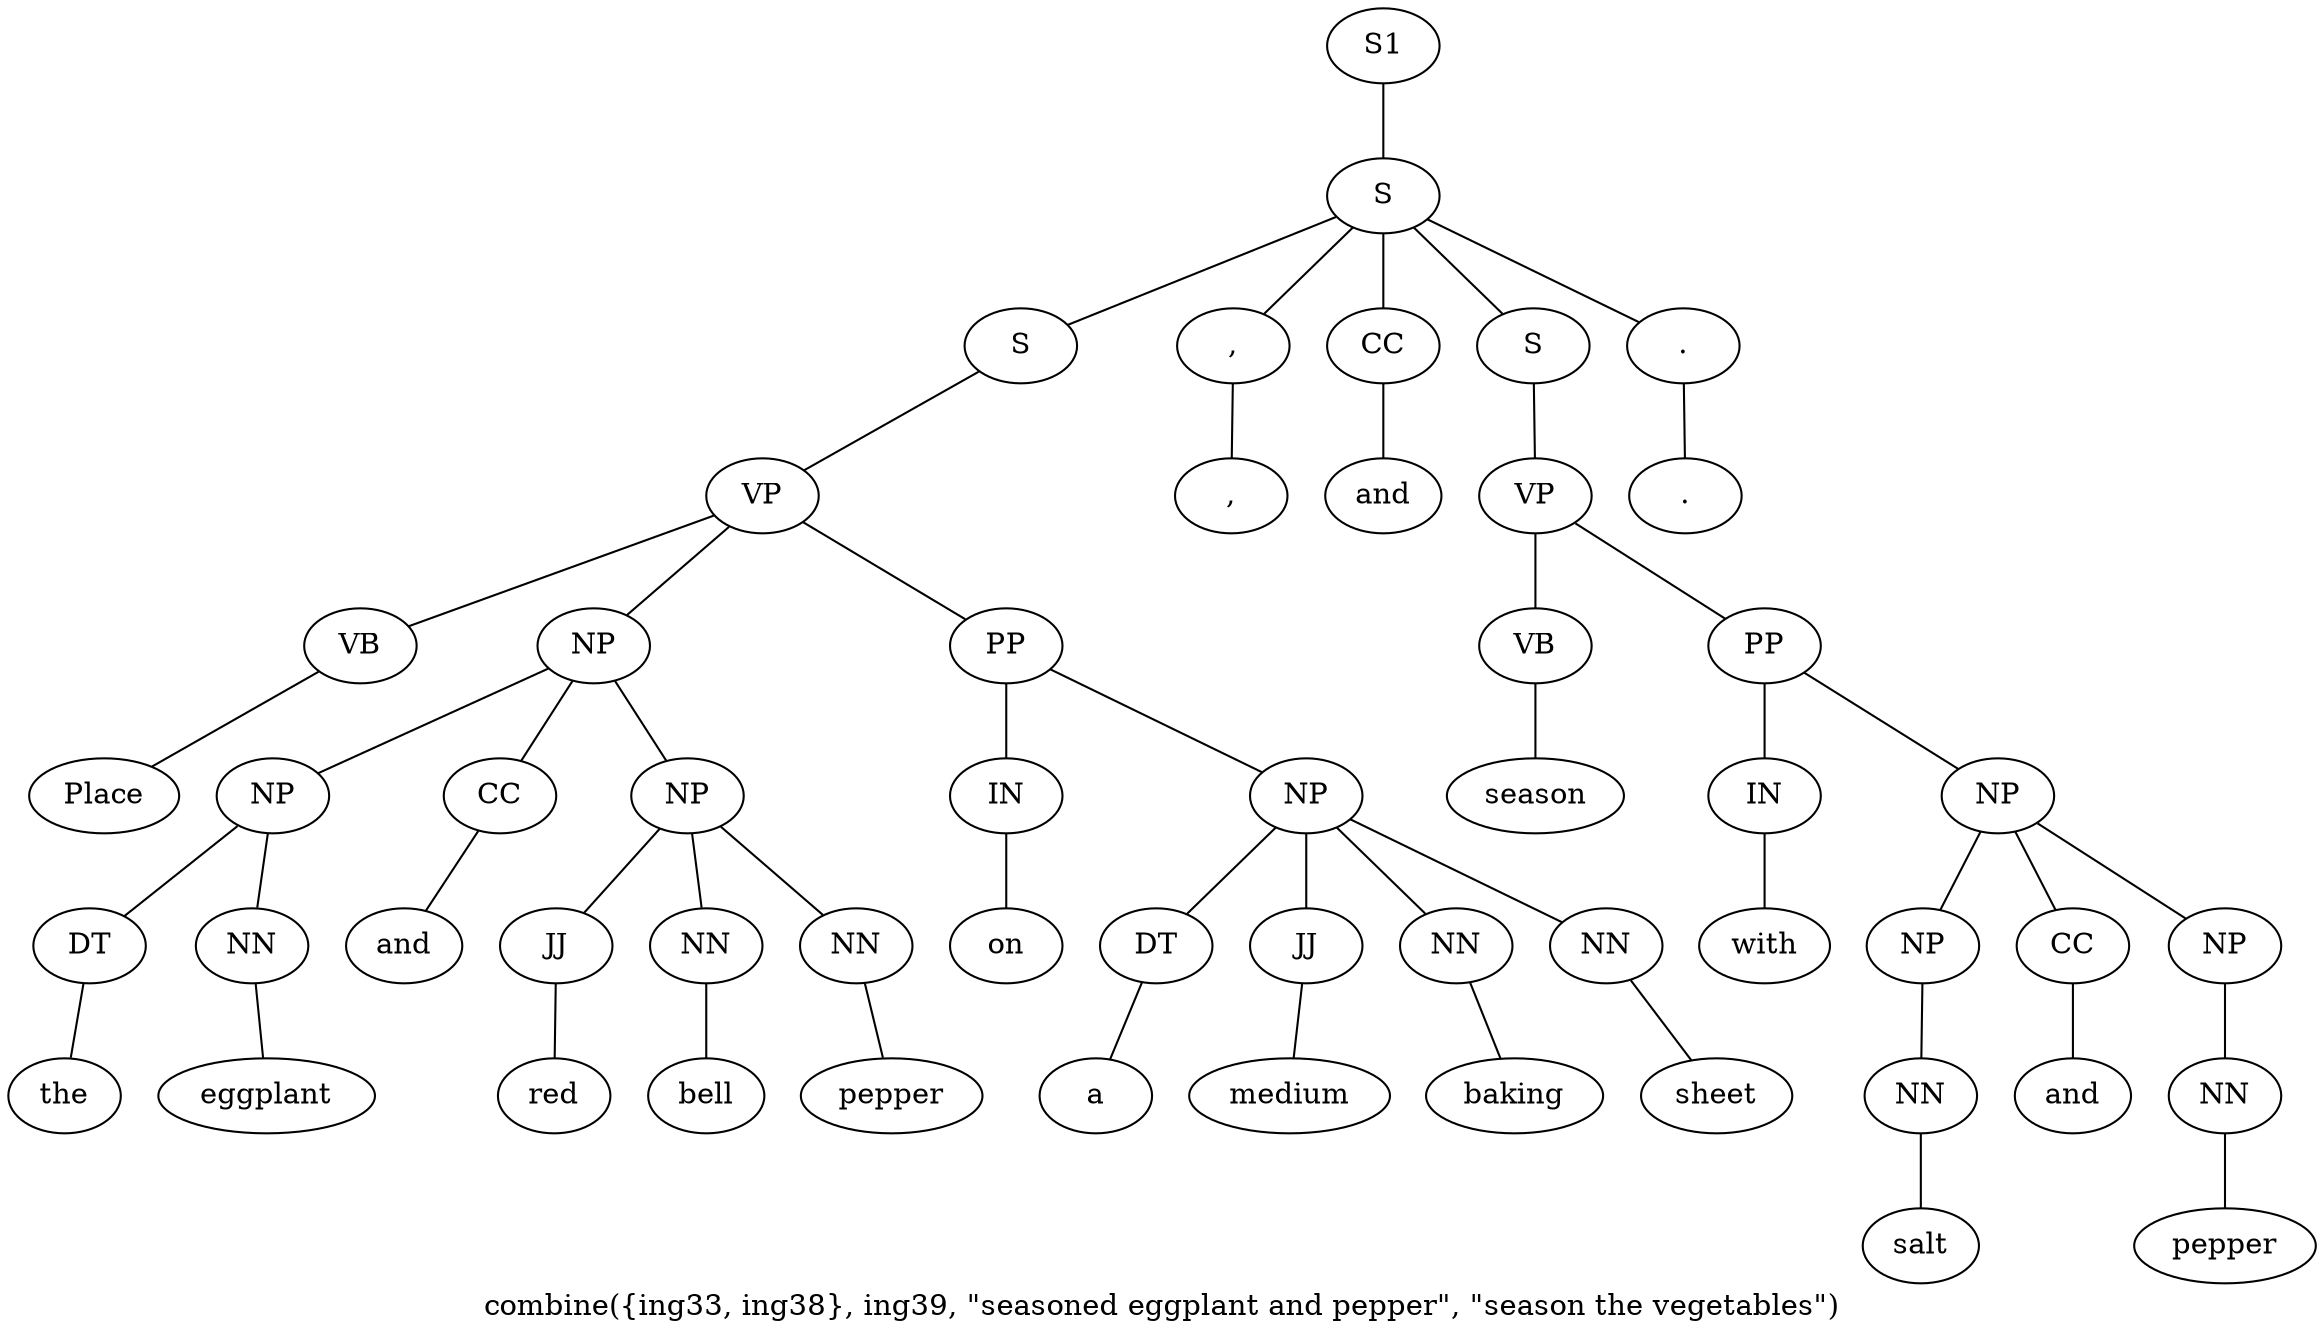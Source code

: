 graph SyntaxGraph {
	label = "combine({ing33, ing38}, ing39, \"seasoned eggplant and pepper\", \"season the vegetables\")";
	Node0 [label="S1"];
	Node1 [label="S"];
	Node2 [label="S"];
	Node3 [label="VP"];
	Node4 [label="VB"];
	Node5 [label="Place"];
	Node6 [label="NP"];
	Node7 [label="NP"];
	Node8 [label="DT"];
	Node9 [label="the"];
	Node10 [label="NN"];
	Node11 [label="eggplant"];
	Node12 [label="CC"];
	Node13 [label="and"];
	Node14 [label="NP"];
	Node15 [label="JJ"];
	Node16 [label="red"];
	Node17 [label="NN"];
	Node18 [label="bell"];
	Node19 [label="NN"];
	Node20 [label="pepper"];
	Node21 [label="PP"];
	Node22 [label="IN"];
	Node23 [label="on"];
	Node24 [label="NP"];
	Node25 [label="DT"];
	Node26 [label="a"];
	Node27 [label="JJ"];
	Node28 [label="medium"];
	Node29 [label="NN"];
	Node30 [label="baking"];
	Node31 [label="NN"];
	Node32 [label="sheet"];
	Node33 [label=","];
	Node34 [label=","];
	Node35 [label="CC"];
	Node36 [label="and"];
	Node37 [label="S"];
	Node38 [label="VP"];
	Node39 [label="VB"];
	Node40 [label="season"];
	Node41 [label="PP"];
	Node42 [label="IN"];
	Node43 [label="with"];
	Node44 [label="NP"];
	Node45 [label="NP"];
	Node46 [label="NN"];
	Node47 [label="salt"];
	Node48 [label="CC"];
	Node49 [label="and"];
	Node50 [label="NP"];
	Node51 [label="NN"];
	Node52 [label="pepper"];
	Node53 [label="."];
	Node54 [label="."];

	Node0 -- Node1;
	Node1 -- Node2;
	Node1 -- Node33;
	Node1 -- Node35;
	Node1 -- Node37;
	Node1 -- Node53;
	Node2 -- Node3;
	Node3 -- Node4;
	Node3 -- Node6;
	Node3 -- Node21;
	Node4 -- Node5;
	Node6 -- Node7;
	Node6 -- Node12;
	Node6 -- Node14;
	Node7 -- Node8;
	Node7 -- Node10;
	Node8 -- Node9;
	Node10 -- Node11;
	Node12 -- Node13;
	Node14 -- Node15;
	Node14 -- Node17;
	Node14 -- Node19;
	Node15 -- Node16;
	Node17 -- Node18;
	Node19 -- Node20;
	Node21 -- Node22;
	Node21 -- Node24;
	Node22 -- Node23;
	Node24 -- Node25;
	Node24 -- Node27;
	Node24 -- Node29;
	Node24 -- Node31;
	Node25 -- Node26;
	Node27 -- Node28;
	Node29 -- Node30;
	Node31 -- Node32;
	Node33 -- Node34;
	Node35 -- Node36;
	Node37 -- Node38;
	Node38 -- Node39;
	Node38 -- Node41;
	Node39 -- Node40;
	Node41 -- Node42;
	Node41 -- Node44;
	Node42 -- Node43;
	Node44 -- Node45;
	Node44 -- Node48;
	Node44 -- Node50;
	Node45 -- Node46;
	Node46 -- Node47;
	Node48 -- Node49;
	Node50 -- Node51;
	Node51 -- Node52;
	Node53 -- Node54;
}